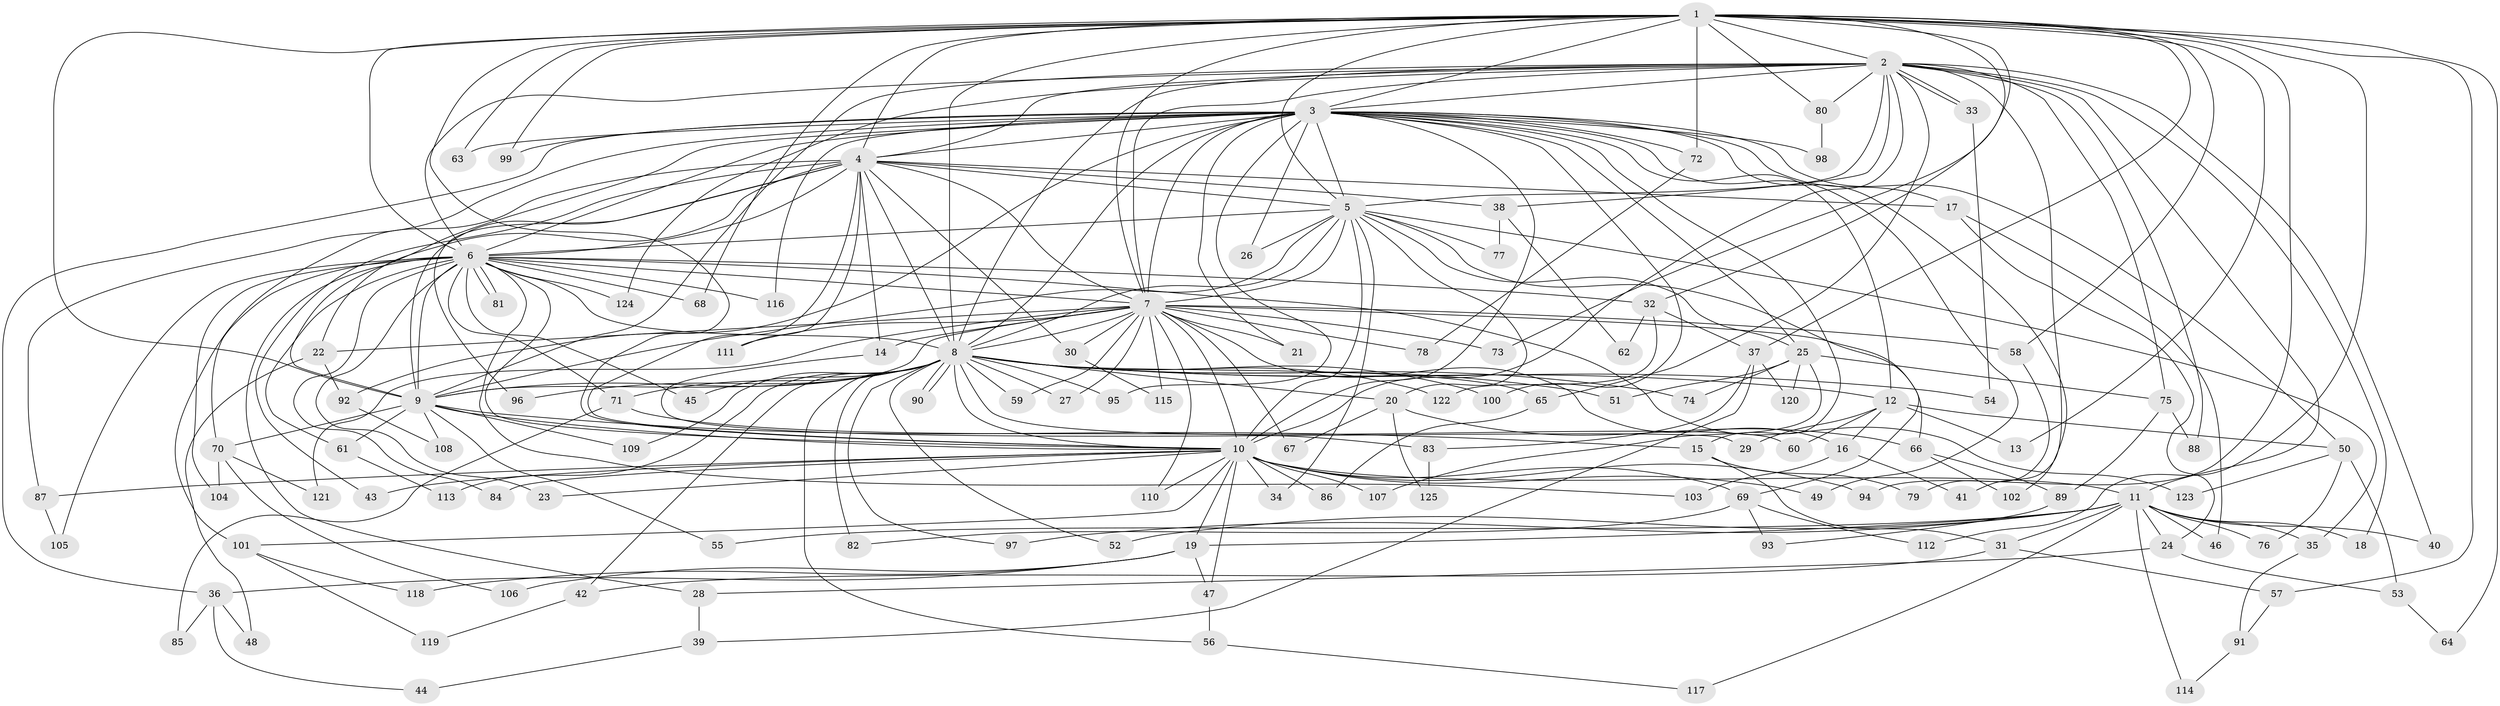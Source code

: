 // coarse degree distribution, {11: 0.02702702702702703, 34: 0.02702702702702703, 12: 0.02702702702702703, 13: 0.02702702702702703, 15: 0.02702702702702703, 7: 0.02702702702702703, 10: 0.02702702702702703, 6: 0.02702702702702703, 2: 0.43243243243243246, 3: 0.16216216216216217, 4: 0.08108108108108109, 5: 0.08108108108108109, 1: 0.02702702702702703}
// Generated by graph-tools (version 1.1) at 2025/17/03/04/25 18:17:51]
// undirected, 125 vertices, 275 edges
graph export_dot {
graph [start="1"]
  node [color=gray90,style=filled];
  1;
  2;
  3;
  4;
  5;
  6;
  7;
  8;
  9;
  10;
  11;
  12;
  13;
  14;
  15;
  16;
  17;
  18;
  19;
  20;
  21;
  22;
  23;
  24;
  25;
  26;
  27;
  28;
  29;
  30;
  31;
  32;
  33;
  34;
  35;
  36;
  37;
  38;
  39;
  40;
  41;
  42;
  43;
  44;
  45;
  46;
  47;
  48;
  49;
  50;
  51;
  52;
  53;
  54;
  55;
  56;
  57;
  58;
  59;
  60;
  61;
  62;
  63;
  64;
  65;
  66;
  67;
  68;
  69;
  70;
  71;
  72;
  73;
  74;
  75;
  76;
  77;
  78;
  79;
  80;
  81;
  82;
  83;
  84;
  85;
  86;
  87;
  88;
  89;
  90;
  91;
  92;
  93;
  94;
  95;
  96;
  97;
  98;
  99;
  100;
  101;
  102;
  103;
  104;
  105;
  106;
  107;
  108;
  109;
  110;
  111;
  112;
  113;
  114;
  115;
  116;
  117;
  118;
  119;
  120;
  121;
  122;
  123;
  124;
  125;
  1 -- 2;
  1 -- 3;
  1 -- 4;
  1 -- 5;
  1 -- 6;
  1 -- 7;
  1 -- 8;
  1 -- 9;
  1 -- 10;
  1 -- 13;
  1 -- 32;
  1 -- 37;
  1 -- 57;
  1 -- 58;
  1 -- 63;
  1 -- 64;
  1 -- 68;
  1 -- 72;
  1 -- 73;
  1 -- 80;
  1 -- 94;
  1 -- 99;
  1 -- 112;
  2 -- 3;
  2 -- 4;
  2 -- 5;
  2 -- 6;
  2 -- 7;
  2 -- 8;
  2 -- 9;
  2 -- 10;
  2 -- 11;
  2 -- 18;
  2 -- 33;
  2 -- 33;
  2 -- 38;
  2 -- 40;
  2 -- 41;
  2 -- 65;
  2 -- 75;
  2 -- 80;
  2 -- 88;
  2 -- 124;
  3 -- 4;
  3 -- 5;
  3 -- 6;
  3 -- 7;
  3 -- 8;
  3 -- 9;
  3 -- 10;
  3 -- 12;
  3 -- 15;
  3 -- 17;
  3 -- 21;
  3 -- 25;
  3 -- 26;
  3 -- 36;
  3 -- 49;
  3 -- 50;
  3 -- 63;
  3 -- 72;
  3 -- 87;
  3 -- 92;
  3 -- 95;
  3 -- 98;
  3 -- 99;
  3 -- 100;
  3 -- 102;
  3 -- 116;
  4 -- 5;
  4 -- 6;
  4 -- 7;
  4 -- 8;
  4 -- 9;
  4 -- 10;
  4 -- 14;
  4 -- 17;
  4 -- 22;
  4 -- 30;
  4 -- 38;
  4 -- 43;
  4 -- 96;
  4 -- 101;
  4 -- 111;
  5 -- 6;
  5 -- 7;
  5 -- 8;
  5 -- 9;
  5 -- 10;
  5 -- 20;
  5 -- 25;
  5 -- 26;
  5 -- 34;
  5 -- 35;
  5 -- 69;
  5 -- 77;
  6 -- 7;
  6 -- 8;
  6 -- 9;
  6 -- 10;
  6 -- 23;
  6 -- 28;
  6 -- 32;
  6 -- 45;
  6 -- 61;
  6 -- 68;
  6 -- 70;
  6 -- 71;
  6 -- 81;
  6 -- 81;
  6 -- 84;
  6 -- 103;
  6 -- 104;
  6 -- 105;
  6 -- 116;
  6 -- 123;
  6 -- 124;
  7 -- 8;
  7 -- 9;
  7 -- 10;
  7 -- 14;
  7 -- 16;
  7 -- 21;
  7 -- 22;
  7 -- 27;
  7 -- 30;
  7 -- 58;
  7 -- 59;
  7 -- 66;
  7 -- 67;
  7 -- 73;
  7 -- 78;
  7 -- 110;
  7 -- 111;
  7 -- 115;
  7 -- 121;
  8 -- 9;
  8 -- 10;
  8 -- 12;
  8 -- 20;
  8 -- 27;
  8 -- 42;
  8 -- 45;
  8 -- 51;
  8 -- 52;
  8 -- 54;
  8 -- 56;
  8 -- 59;
  8 -- 60;
  8 -- 65;
  8 -- 71;
  8 -- 74;
  8 -- 82;
  8 -- 90;
  8 -- 90;
  8 -- 95;
  8 -- 96;
  8 -- 97;
  8 -- 100;
  8 -- 109;
  8 -- 113;
  8 -- 122;
  9 -- 10;
  9 -- 15;
  9 -- 55;
  9 -- 61;
  9 -- 70;
  9 -- 108;
  9 -- 109;
  10 -- 11;
  10 -- 19;
  10 -- 23;
  10 -- 34;
  10 -- 43;
  10 -- 47;
  10 -- 49;
  10 -- 69;
  10 -- 84;
  10 -- 86;
  10 -- 87;
  10 -- 94;
  10 -- 101;
  10 -- 107;
  10 -- 110;
  11 -- 18;
  11 -- 19;
  11 -- 24;
  11 -- 31;
  11 -- 35;
  11 -- 40;
  11 -- 46;
  11 -- 52;
  11 -- 55;
  11 -- 76;
  11 -- 97;
  11 -- 114;
  11 -- 117;
  12 -- 13;
  12 -- 16;
  12 -- 29;
  12 -- 50;
  12 -- 60;
  14 -- 29;
  15 -- 31;
  15 -- 79;
  16 -- 41;
  16 -- 103;
  17 -- 24;
  17 -- 46;
  19 -- 36;
  19 -- 47;
  19 -- 106;
  19 -- 118;
  20 -- 66;
  20 -- 67;
  20 -- 125;
  22 -- 48;
  22 -- 92;
  24 -- 28;
  24 -- 53;
  25 -- 51;
  25 -- 74;
  25 -- 75;
  25 -- 107;
  25 -- 120;
  28 -- 39;
  30 -- 115;
  31 -- 42;
  31 -- 57;
  32 -- 37;
  32 -- 62;
  32 -- 122;
  33 -- 54;
  35 -- 91;
  36 -- 44;
  36 -- 48;
  36 -- 85;
  37 -- 39;
  37 -- 83;
  37 -- 120;
  38 -- 62;
  38 -- 77;
  39 -- 44;
  42 -- 119;
  47 -- 56;
  50 -- 53;
  50 -- 76;
  50 -- 123;
  53 -- 64;
  56 -- 117;
  57 -- 91;
  58 -- 79;
  61 -- 113;
  65 -- 86;
  66 -- 89;
  66 -- 102;
  69 -- 82;
  69 -- 93;
  69 -- 112;
  70 -- 104;
  70 -- 106;
  70 -- 121;
  71 -- 83;
  71 -- 85;
  72 -- 78;
  75 -- 88;
  75 -- 89;
  80 -- 98;
  83 -- 125;
  87 -- 105;
  89 -- 93;
  91 -- 114;
  92 -- 108;
  101 -- 118;
  101 -- 119;
}
